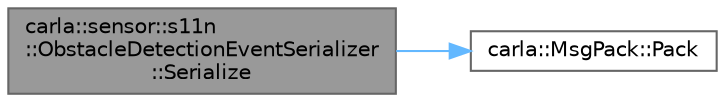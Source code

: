 digraph "carla::sensor::s11n::ObstacleDetectionEventSerializer::Serialize"
{
 // INTERACTIVE_SVG=YES
 // LATEX_PDF_SIZE
  bgcolor="transparent";
  edge [fontname=Helvetica,fontsize=10,labelfontname=Helvetica,labelfontsize=10];
  node [fontname=Helvetica,fontsize=10,shape=box,height=0.2,width=0.4];
  rankdir="LR";
  Node1 [id="Node000001",label="carla::sensor::s11n\l::ObstacleDetectionEventSerializer\l::Serialize",height=0.2,width=0.4,color="gray40", fillcolor="grey60", style="filled", fontcolor="black",tooltip=" "];
  Node1 -> Node2 [id="edge1_Node000001_Node000002",color="steelblue1",style="solid",tooltip=" "];
  Node2 [id="Node000002",label="carla::MsgPack::Pack",height=0.2,width=0.4,color="grey40", fillcolor="white", style="filled",URL="$db/d00/classcarla_1_1MsgPack.html#adb5dc9ed47fa16369cc1187bf3b6fdd2",tooltip=" "];
}
